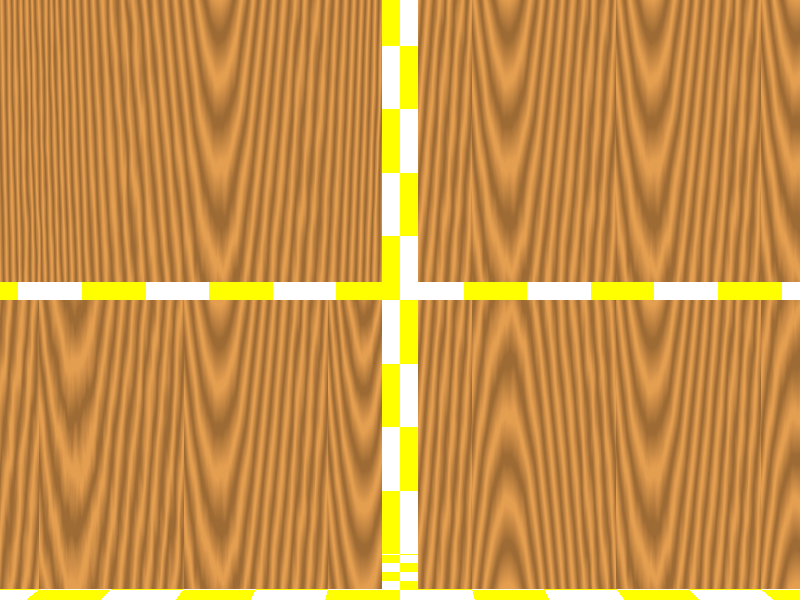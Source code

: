 // This work is licensed under the Creative Commons Attribution 3.0 Unported License.
// To view a copy of this license, visit http://creativecommons.org/licenses/by/3.0/
// or send a letter to Creative Commons, 444 Castro Street, Suite 900, Mountain View,
// California, 94041, USA.

// Persistence Of Vision raytracer sample file.
// Texture warp example
//
// -w320 -h240
// -w800 -h600 +a0.3

#version 3.7;
global_settings {assumed_gamma 1.0}

#include "colors.inc"
#include "textures.inc"

camera {
  location <0,3,-29>
  right   x*image_width/image_height
  direction 3.5*z
}

plane {  y,-1.01  hollow on pigment {checker Yellow,White}}

plane {  z, 4.01  hollow on pigment {checker Yellow,White}}

light_source { <300, 500, -500> color Gray65}
light_source { <-50,  10, -500> color Gray65}


// Macro for the adjustment of images for POV-Ray 3.6.2
// for image_map with assumed_gamma = 1.0 ;
#macro Correct_Pigment_Gamma(Orig_Pig, New_G)
  #local Correct_Pig_fn =
      function{ pigment {Orig_Pig} }
  pigment{ average pigment_map{
   [function{ pow(Correct_Pig_fn(x,y,z).x, New_G)}
               color_map{[0 rgb 0][1 rgb<3,0,0>]}]
   [function{ pow(Correct_Pig_fn(x,y,z).y, New_G)}
               color_map{[0 rgb 0][1 rgb<0,3,0>]}]
   [function{ pow(Correct_Pig_fn(x,y,z).z, New_G)}
               color_map{[0 rgb 0][1 rgb<0,0,3>]}]
   }}
#end //
// "image_map" gamma corrected:
//    Correct_Pigment_Gamma(
//    pigment{ PIGMENT }
//    , Correct_Gamma )
//------------------------------------------------
//------------------------------------------------

#declare Thing = plane{z,0.1 hollow on clipped_by{box{<-2.75,-2,-2>,<2.75,2,2>}}}

#declare Tree = 
  Correct_Pigment_Gamma( // gamma correction
    pigment{ DMFWood4 scale 2 translate <1/2,0,1>
             rotate x*85 translate 10*y}
, 2.1 ) //, New_Gamma

object{Thing
  pigment{ Tree }
  translate <-3,5.25,0>
}

object{Thing
  pigment{ Tree
    warp{repeat x*2}
  }
  translate <3,5.25,0>
}

object{Thing
  pigment{ Tree
    warp{repeat x*2 offset z*0.25}
  }
  translate <-3,1,0>
}

object{Thing
  pigment{ Tree
    warp{repeat x*2 flip y}
  }
  translate <3,1,0>
}

